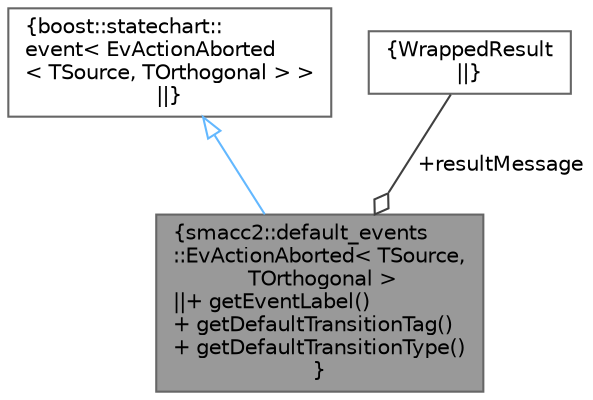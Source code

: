 digraph "smacc2::default_events::EvActionAborted&lt; TSource, TOrthogonal &gt;"
{
 // LATEX_PDF_SIZE
  bgcolor="transparent";
  edge [fontname=Helvetica,fontsize=10,labelfontname=Helvetica,labelfontsize=10];
  node [fontname=Helvetica,fontsize=10,shape=box,height=0.2,width=0.4];
  Node1 [label="{smacc2::default_events\l::EvActionAborted\< TSource,\l TOrthogonal \>\n||+ getEventLabel()\l+ getDefaultTransitionTag()\l+ getDefaultTransitionType()\l}",height=0.2,width=0.4,color="gray40", fillcolor="grey60", style="filled", fontcolor="black",tooltip=" "];
  Node2 -> Node1 [dir="back",color="steelblue1",style="solid",arrowtail="onormal"];
  Node2 [label="{boost::statechart::\levent\< EvActionAborted\l\< TSource, TOrthogonal \> \>\n||}",height=0.2,width=0.4,color="gray40", fillcolor="white", style="filled",URL="$classboost_1_1statechart_1_1event.html",tooltip=" "];
  Node3 -> Node1 [color="grey25",style="solid",label=" +resultMessage" ,arrowhead="odiamond"];
  Node3 [label="{WrappedResult\n||}",height=0.2,width=0.4,color="gray40", fillcolor="white", style="filled",tooltip=" "];
}

